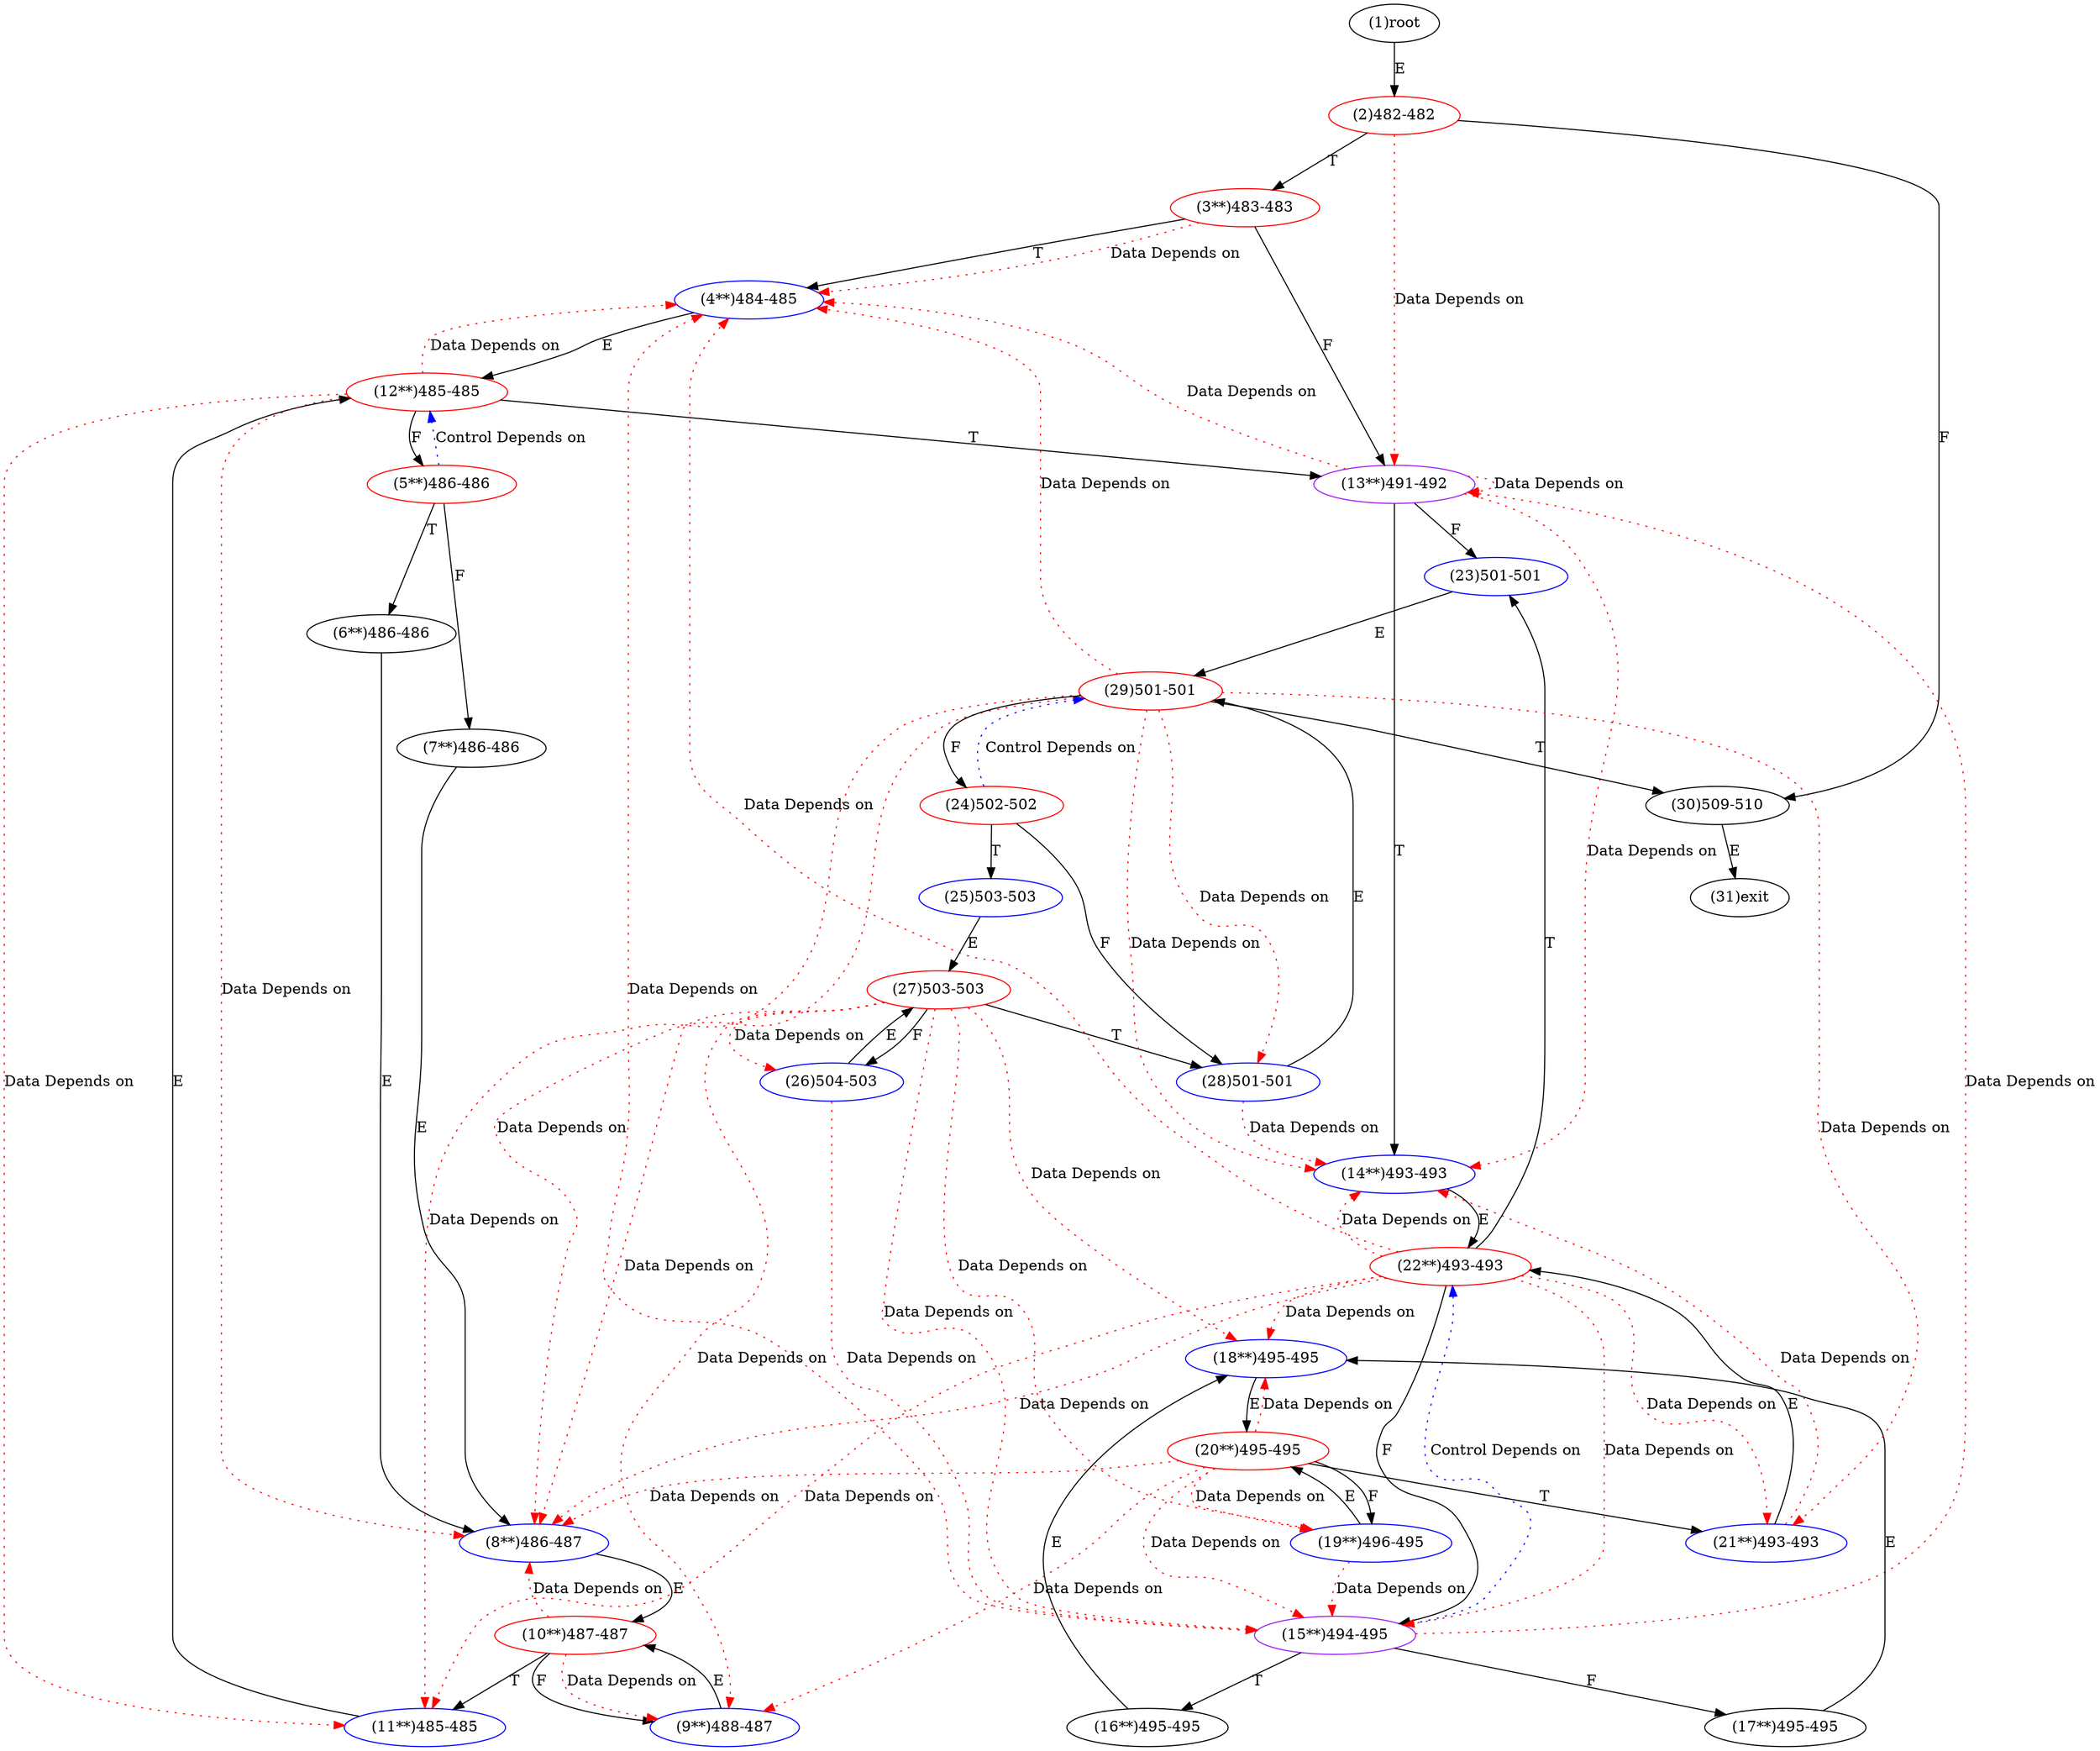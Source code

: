 digraph "" { 
1[ label="(1)root"];
2[ label="(2)482-482",color=red];
3[ label="(3**)483-483",color=red];
4[ label="(4**)484-485",color=blue];
5[ label="(5**)486-486",color=red];
6[ label="(6**)486-486"];
7[ label="(7**)486-486"];
8[ label="(8**)486-487",color=blue];
9[ label="(9**)488-487",color=blue];
10[ label="(10**)487-487",color=red];
11[ label="(11**)485-485",color=blue];
12[ label="(12**)485-485",color=red];
13[ label="(13**)491-492",color=purple];
14[ label="(14**)493-493",color=blue];
15[ label="(15**)494-495",color=purple];
17[ label="(17**)495-495"];
16[ label="(16**)495-495"];
19[ label="(19**)496-495",color=blue];
18[ label="(18**)495-495",color=blue];
21[ label="(21**)493-493",color=blue];
20[ label="(20**)495-495",color=red];
23[ label="(23)501-501",color=blue];
22[ label="(22**)493-493",color=red];
25[ label="(25)503-503",color=blue];
24[ label="(24)502-502",color=red];
27[ label="(27)503-503",color=red];
26[ label="(26)504-503",color=blue];
29[ label="(29)501-501",color=red];
28[ label="(28)501-501",color=blue];
31[ label="(31)exit"];
30[ label="(30)509-510"];
1->2[ label="E"];
2->30[ label="F"];
2->3[ label="T"];
3->13[ label="F"];
3->4[ label="T"];
4->12[ label="E"];
5->7[ label="F"];
5->6[ label="T"];
6->8[ label="E"];
7->8[ label="E"];
8->10[ label="E"];
9->10[ label="E"];
10->9[ label="F"];
10->11[ label="T"];
11->12[ label="E"];
12->5[ label="F"];
12->13[ label="T"];
13->23[ label="F"];
13->14[ label="T"];
14->22[ label="E"];
15->17[ label="F"];
15->16[ label="T"];
16->18[ label="E"];
17->18[ label="E"];
18->20[ label="E"];
19->20[ label="E"];
20->19[ label="F"];
20->21[ label="T"];
21->22[ label="E"];
22->15[ label="F"];
22->23[ label="T"];
23->29[ label="E"];
24->28[ label="F"];
24->25[ label="T"];
25->27[ label="E"];
26->27[ label="E"];
27->26[ label="F"];
27->28[ label="T"];
28->29[ label="E"];
29->24[ label="F"];
29->30[ label="T"];
30->31[ label="E"];
2->13[ color="red" label="Data Depends on" style = dotted ];
3->4[ color="red" label="Data Depends on" style = dotted ];
5->12[ color="blue" label="Control Depends on" style = dotted ];
10->8[ color="red" label="Data Depends on" style = dotted ];
10->9[ color="red" label="Data Depends on" style = dotted ];
12->8[ color="red" label="Data Depends on" style = dotted ];
12->11[ color="red" label="Data Depends on" style = dotted ];
12->4[ color="red" label="Data Depends on" style = dotted ];
13->13[ color="red" label="Data Depends on" style = dotted ];
13->14[ color="red" label="Data Depends on" style = dotted ];
13->4[ color="red" label="Data Depends on" style = dotted ];
15->13[ color="red" label="Data Depends on" style = dotted ];
15->22[ color="blue" label="Control Depends on" style = dotted ];
15->4[ color="red" label="Data Depends on" style = dotted ];
19->15[ color="red" label="Data Depends on" style = dotted ];
21->14[ color="red" label="Data Depends on" style = dotted ];
20->18[ color="red" label="Data Depends on" style = dotted ];
20->19[ color="red" label="Data Depends on" style = dotted ];
20->15[ color="red" label="Data Depends on" style = dotted ];
20->9[ color="red" label="Data Depends on" style = dotted ];
20->8[ color="red" label="Data Depends on" style = dotted ];
22->21[ color="red" label="Data Depends on" style = dotted ];
22->4[ color="red" label="Data Depends on" style = dotted ];
22->18[ color="red" label="Data Depends on" style = dotted ];
22->15[ color="red" label="Data Depends on" style = dotted ];
22->14[ color="red" label="Data Depends on" style = dotted ];
22->11[ color="red" label="Data Depends on" style = dotted ];
22->8[ color="red" label="Data Depends on" style = dotted ];
24->29[ color="blue" label="Control Depends on" style = dotted ];
27->26[ color="red" label="Data Depends on" style = dotted ];
27->8[ color="red" label="Data Depends on" style = dotted ];
27->9[ color="red" label="Data Depends on" style = dotted ];
27->15[ color="red" label="Data Depends on" style = dotted ];
27->19[ color="red" label="Data Depends on" style = dotted ];
27->18[ color="red" label="Data Depends on" style = dotted ];
26->15[ color="red" label="Data Depends on" style = dotted ];
29->28[ color="red" label="Data Depends on" style = dotted ];
29->14[ color="red" label="Data Depends on" style = dotted ];
29->8[ color="red" label="Data Depends on" style = dotted ];
29->11[ color="red" label="Data Depends on" style = dotted ];
29->4[ color="red" label="Data Depends on" style = dotted ];
29->21[ color="red" label="Data Depends on" style = dotted ];
28->14[ color="red" label="Data Depends on" style = dotted ];
}